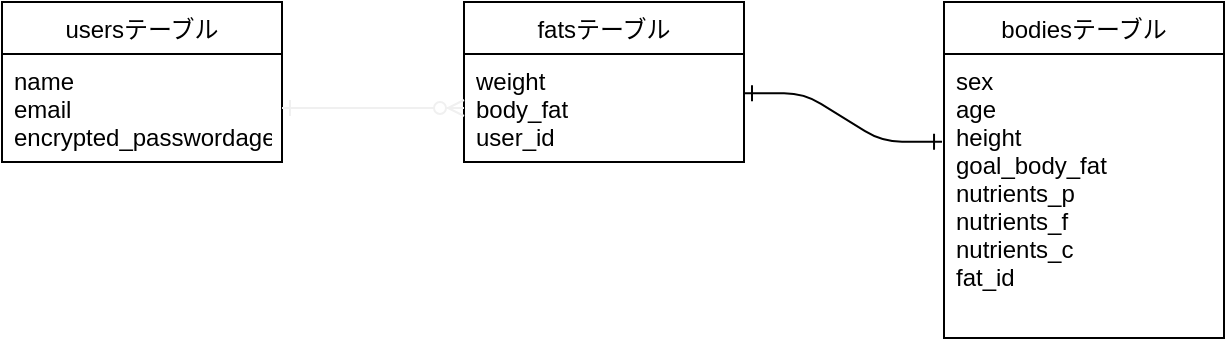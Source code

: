 <mxfile>
    <diagram id="4OkHVRhDQfJwuXleJpZx" name="ページ1">
        <mxGraphModel dx="728" dy="562" grid="1" gridSize="10" guides="1" tooltips="1" connect="1" arrows="1" fold="1" page="1" pageScale="1" pageWidth="827" pageHeight="1169" math="0" shadow="0">
            <root>
                <mxCell id="0"/>
                <mxCell id="1" parent="0"/>
                <mxCell id="2" value="usersテーブル" style="swimlane;fontStyle=0;childLayout=stackLayout;horizontal=1;startSize=26;horizontalStack=0;resizeParent=1;resizeParentMax=0;resizeLast=0;collapsible=1;marginBottom=0;" parent="1" vertex="1">
                    <mxGeometry x="89" y="81" width="140" height="80" as="geometry">
                        <mxRectangle x="330" y="240" width="50" height="26" as="alternateBounds"/>
                    </mxGeometry>
                </mxCell>
                <mxCell id="3" value="fatsテーブル" style="swimlane;fontStyle=0;childLayout=stackLayout;horizontal=1;startSize=26;horizontalStack=0;resizeParent=1;resizeParentMax=0;resizeLast=0;collapsible=1;marginBottom=0;" parent="1" vertex="1">
                    <mxGeometry x="320" y="81" width="140" height="80" as="geometry"/>
                </mxCell>
                <mxCell id="4" value="weight&#10;body_fat&#10;user_id" style="text;strokeColor=none;fillColor=none;align=left;verticalAlign=top;spacingLeft=4;spacingRight=4;overflow=hidden;rotatable=0;points=[[0,0.5],[1,0.5]];portConstraint=eastwest;" parent="3" vertex="1">
                    <mxGeometry y="26" width="140" height="54" as="geometry"/>
                </mxCell>
                <mxCell id="5" value="bodiesテーブル" style="swimlane;fontStyle=0;childLayout=stackLayout;horizontal=1;startSize=26;horizontalStack=0;resizeParent=1;resizeParentMax=0;resizeLast=0;collapsible=1;marginBottom=0;" parent="1" vertex="1">
                    <mxGeometry x="560" y="81" width="140" height="168" as="geometry"/>
                </mxCell>
                <mxCell id="6" value="sex&#10;age&#10;height&#10;goal_body_fat&#10;nutrients_p&#10;nutrients_f&#10;nutrients_c&#10;fat_id" style="text;strokeColor=none;fillColor=none;align=left;verticalAlign=top;spacingLeft=4;spacingRight=4;overflow=hidden;rotatable=0;points=[[0,0.5],[1,0.5]];portConstraint=eastwest;" parent="5" vertex="1">
                    <mxGeometry y="26" width="140" height="142" as="geometry"/>
                </mxCell>
                <mxCell id="7" value="" style="edgeStyle=entityRelationEdgeStyle;fontSize=12;html=1;endArrow=ERone;endFill=0;targetPerimeterSpacing=0;sourcePerimeterSpacing=0;startArrow=ERone;startFill=0;entryX=-0.007;entryY=0.309;entryDx=0;entryDy=0;entryPerimeter=0;exitX=1;exitY=0.364;exitDx=0;exitDy=0;exitPerimeter=0;" parent="1" source="4" target="6" edge="1">
                    <mxGeometry width="100" height="100" relative="1" as="geometry">
                        <mxPoint x="230" y="149" as="sourcePoint"/>
                        <mxPoint x="399" y="147.5" as="targetPoint"/>
                    </mxGeometry>
                </mxCell>
                <mxCell id="8" value="name&#10;email&#10;encrypted_passwordage" style="text;strokeColor=none;fillColor=none;align=left;verticalAlign=top;spacingLeft=4;spacingRight=4;overflow=hidden;rotatable=0;points=[[0,0.5],[1,0.5]];portConstraint=eastwest;" parent="1" vertex="1">
                    <mxGeometry x="89" y="107" width="140" height="54" as="geometry"/>
                </mxCell>
                <mxCell id="9" value="" style="edgeStyle=entityRelationEdgeStyle;fontSize=12;html=1;endArrow=ERzeroToMany;sourcePerimeterSpacing=0;targetPerimeterSpacing=0;strokeColor=#f0f0f0;entryX=0;entryY=0.5;entryDx=0;entryDy=0;exitX=1;exitY=0.5;exitDx=0;exitDy=0;startArrow=ERone;startFill=0;endFill=1;" parent="1" source="8" target="4" edge="1">
                    <mxGeometry width="100" height="100" relative="1" as="geometry">
                        <mxPoint x="410" y="280" as="sourcePoint"/>
                        <mxPoint x="510" y="180" as="targetPoint"/>
                    </mxGeometry>
                </mxCell>
            </root>
        </mxGraphModel>
    </diagram>
</mxfile>